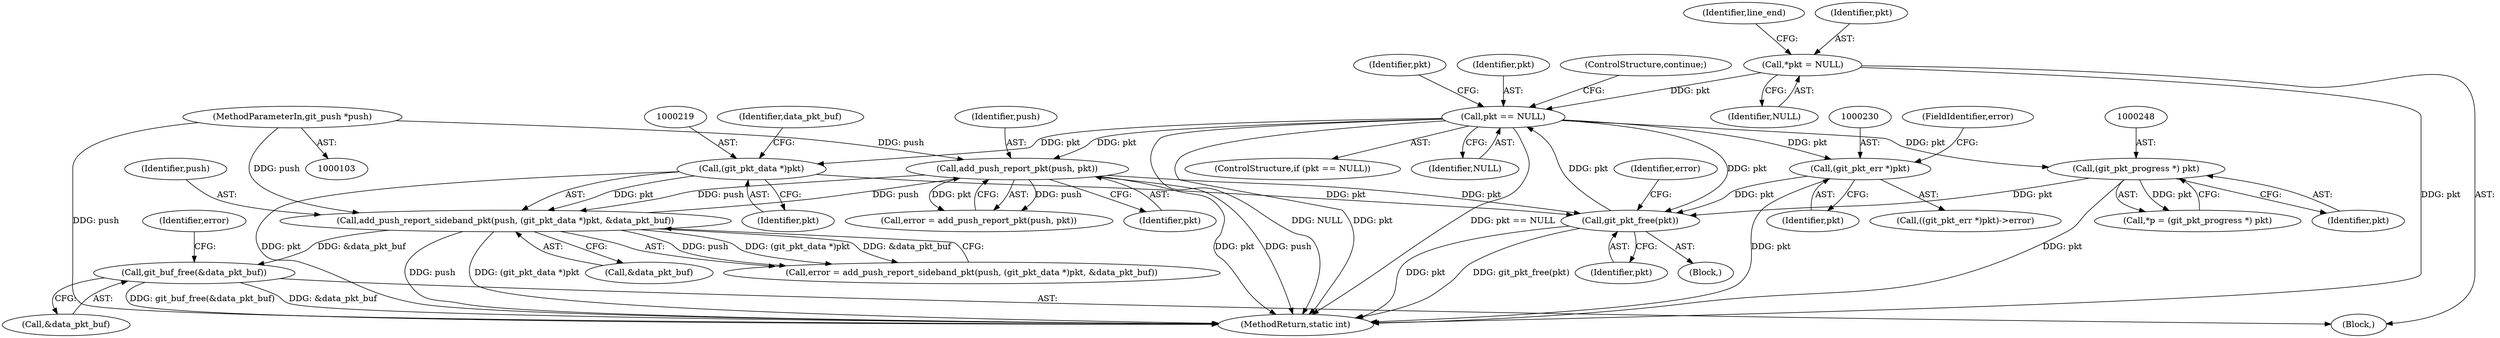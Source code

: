 digraph "1_libgit2_2fdef641fd0dd2828bd948234ae86de75221a11a_1@API" {
"1000301" [label="(Call,git_buf_free(&data_pkt_buf))"];
"1000216" [label="(Call,add_push_report_sideband_pkt(push, (git_pkt_data *)pkt, &data_pkt_buf))"];
"1000266" [label="(Call,add_push_report_pkt(push, pkt))"];
"1000105" [label="(MethodParameterIn,git_push *push)"];
"1000204" [label="(Call,pkt == NULL)"];
"1000270" [label="(Call,git_pkt_free(pkt))"];
"1000229" [label="(Call,(git_pkt_err *)pkt)"];
"1000218" [label="(Call,(git_pkt_data *)pkt)"];
"1000247" [label="(Call,(git_pkt_progress *) pkt)"];
"1000108" [label="(Call,*pkt = NULL)"];
"1000204" [label="(Call,pkt == NULL)"];
"1000267" [label="(Identifier,push)"];
"1000220" [label="(Identifier,pkt)"];
"1000218" [label="(Call,(git_pkt_data *)pkt)"];
"1000210" [label="(Identifier,pkt)"];
"1000203" [label="(ControlStructure,if (pkt == NULL))"];
"1000264" [label="(Call,error = add_push_report_pkt(push, pkt))"];
"1000247" [label="(Call,(git_pkt_progress *) pkt)"];
"1000105" [label="(MethodParameterIn,git_push *push)"];
"1000110" [label="(Identifier,NULL)"];
"1000266" [label="(Call,add_push_report_pkt(push, pkt))"];
"1000129" [label="(Block,)"];
"1000217" [label="(Identifier,push)"];
"1000214" [label="(Call,error = add_push_report_sideband_pkt(push, (git_pkt_data *)pkt, &data_pkt_buf))"];
"1000108" [label="(Call,*pkt = NULL)"];
"1000229" [label="(Call,(git_pkt_err *)pkt)"];
"1000205" [label="(Identifier,pkt)"];
"1000302" [label="(Call,&data_pkt_buf)"];
"1000249" [label="(Identifier,pkt)"];
"1000301" [label="(Call,git_buf_free(&data_pkt_buf))"];
"1000106" [label="(Block,)"];
"1000221" [label="(Call,&data_pkt_buf)"];
"1000306" [label="(MethodReturn,static int)"];
"1000231" [label="(Identifier,pkt)"];
"1000245" [label="(Call,*p = (git_pkt_progress *) pkt)"];
"1000206" [label="(Identifier,NULL)"];
"1000271" [label="(Identifier,pkt)"];
"1000228" [label="(Call,((git_pkt_err *)pkt)->error)"];
"1000113" [label="(Identifier,line_end)"];
"1000109" [label="(Identifier,pkt)"];
"1000232" [label="(FieldIdentifier,error)"];
"1000268" [label="(Identifier,pkt)"];
"1000305" [label="(Identifier,error)"];
"1000216" [label="(Call,add_push_report_sideband_pkt(push, (git_pkt_data *)pkt, &data_pkt_buf))"];
"1000222" [label="(Identifier,data_pkt_buf)"];
"1000270" [label="(Call,git_pkt_free(pkt))"];
"1000207" [label="(ControlStructure,continue;)"];
"1000274" [label="(Identifier,error)"];
"1000301" -> "1000106"  [label="AST: "];
"1000301" -> "1000302"  [label="CFG: "];
"1000302" -> "1000301"  [label="AST: "];
"1000305" -> "1000301"  [label="CFG: "];
"1000301" -> "1000306"  [label="DDG: git_buf_free(&data_pkt_buf)"];
"1000301" -> "1000306"  [label="DDG: &data_pkt_buf"];
"1000216" -> "1000301"  [label="DDG: &data_pkt_buf"];
"1000216" -> "1000214"  [label="AST: "];
"1000216" -> "1000221"  [label="CFG: "];
"1000217" -> "1000216"  [label="AST: "];
"1000218" -> "1000216"  [label="AST: "];
"1000221" -> "1000216"  [label="AST: "];
"1000214" -> "1000216"  [label="CFG: "];
"1000216" -> "1000306"  [label="DDG: push"];
"1000216" -> "1000306"  [label="DDG: (git_pkt_data *)pkt"];
"1000216" -> "1000214"  [label="DDG: push"];
"1000216" -> "1000214"  [label="DDG: (git_pkt_data *)pkt"];
"1000216" -> "1000214"  [label="DDG: &data_pkt_buf"];
"1000266" -> "1000216"  [label="DDG: push"];
"1000105" -> "1000216"  [label="DDG: push"];
"1000218" -> "1000216"  [label="DDG: pkt"];
"1000216" -> "1000266"  [label="DDG: push"];
"1000266" -> "1000264"  [label="AST: "];
"1000266" -> "1000268"  [label="CFG: "];
"1000267" -> "1000266"  [label="AST: "];
"1000268" -> "1000266"  [label="AST: "];
"1000264" -> "1000266"  [label="CFG: "];
"1000266" -> "1000306"  [label="DDG: pkt"];
"1000266" -> "1000306"  [label="DDG: push"];
"1000266" -> "1000264"  [label="DDG: push"];
"1000266" -> "1000264"  [label="DDG: pkt"];
"1000105" -> "1000266"  [label="DDG: push"];
"1000204" -> "1000266"  [label="DDG: pkt"];
"1000266" -> "1000270"  [label="DDG: pkt"];
"1000105" -> "1000103"  [label="AST: "];
"1000105" -> "1000306"  [label="DDG: push"];
"1000204" -> "1000203"  [label="AST: "];
"1000204" -> "1000206"  [label="CFG: "];
"1000205" -> "1000204"  [label="AST: "];
"1000206" -> "1000204"  [label="AST: "];
"1000207" -> "1000204"  [label="CFG: "];
"1000210" -> "1000204"  [label="CFG: "];
"1000204" -> "1000306"  [label="DDG: NULL"];
"1000204" -> "1000306"  [label="DDG: pkt"];
"1000204" -> "1000306"  [label="DDG: pkt == NULL"];
"1000270" -> "1000204"  [label="DDG: pkt"];
"1000108" -> "1000204"  [label="DDG: pkt"];
"1000204" -> "1000218"  [label="DDG: pkt"];
"1000204" -> "1000229"  [label="DDG: pkt"];
"1000204" -> "1000247"  [label="DDG: pkt"];
"1000204" -> "1000270"  [label="DDG: pkt"];
"1000270" -> "1000129"  [label="AST: "];
"1000270" -> "1000271"  [label="CFG: "];
"1000271" -> "1000270"  [label="AST: "];
"1000274" -> "1000270"  [label="CFG: "];
"1000270" -> "1000306"  [label="DDG: git_pkt_free(pkt)"];
"1000270" -> "1000306"  [label="DDG: pkt"];
"1000229" -> "1000270"  [label="DDG: pkt"];
"1000218" -> "1000270"  [label="DDG: pkt"];
"1000247" -> "1000270"  [label="DDG: pkt"];
"1000229" -> "1000228"  [label="AST: "];
"1000229" -> "1000231"  [label="CFG: "];
"1000230" -> "1000229"  [label="AST: "];
"1000231" -> "1000229"  [label="AST: "];
"1000232" -> "1000229"  [label="CFG: "];
"1000229" -> "1000306"  [label="DDG: pkt"];
"1000218" -> "1000220"  [label="CFG: "];
"1000219" -> "1000218"  [label="AST: "];
"1000220" -> "1000218"  [label="AST: "];
"1000222" -> "1000218"  [label="CFG: "];
"1000218" -> "1000306"  [label="DDG: pkt"];
"1000247" -> "1000245"  [label="AST: "];
"1000247" -> "1000249"  [label="CFG: "];
"1000248" -> "1000247"  [label="AST: "];
"1000249" -> "1000247"  [label="AST: "];
"1000245" -> "1000247"  [label="CFG: "];
"1000247" -> "1000306"  [label="DDG: pkt"];
"1000247" -> "1000245"  [label="DDG: pkt"];
"1000108" -> "1000106"  [label="AST: "];
"1000108" -> "1000110"  [label="CFG: "];
"1000109" -> "1000108"  [label="AST: "];
"1000110" -> "1000108"  [label="AST: "];
"1000113" -> "1000108"  [label="CFG: "];
"1000108" -> "1000306"  [label="DDG: pkt"];
}
